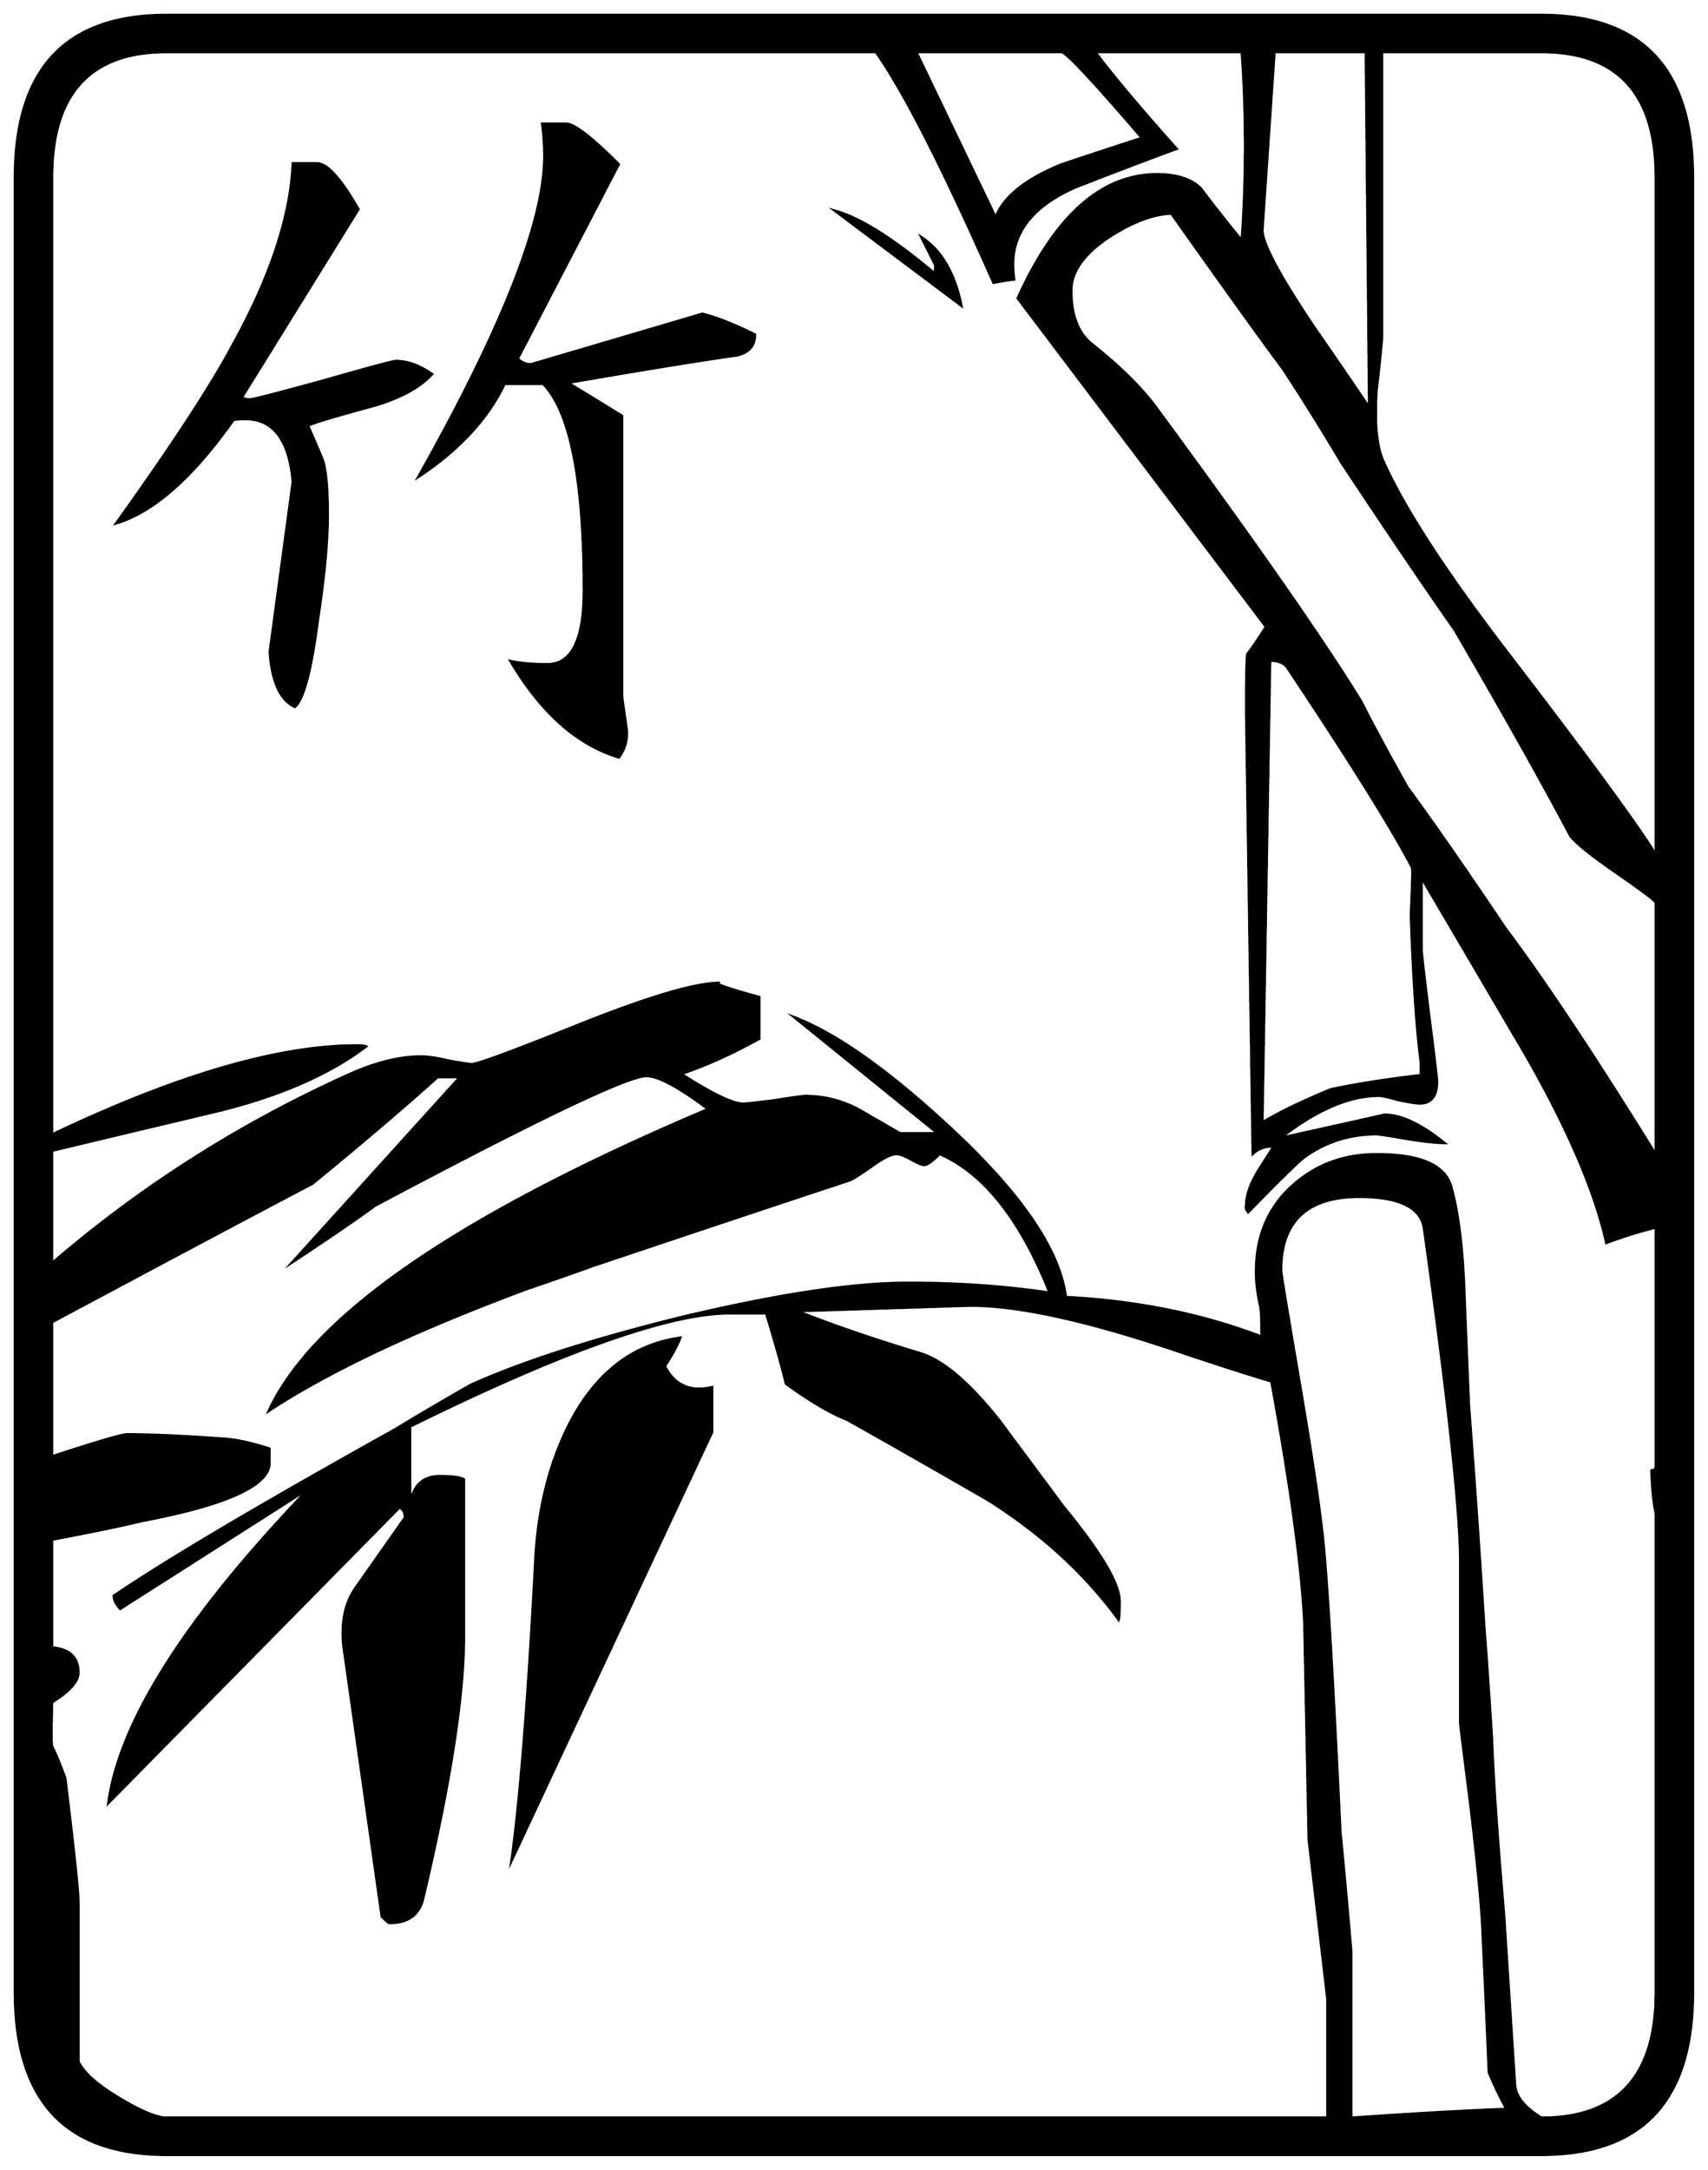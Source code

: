 


\begin{tikzpicture}[y=0.80pt, x=0.80pt, yscale=-1.0, xscale=1.0, inner sep=0pt, outer sep=0pt]
\begin{scope}[shift={(100.0,1706.0)},nonzero rule]
  \path[draw=.,fill=.,line width=1.600pt] (1578.0,244.0) .. controls
    (1578.0,342.667) and (1532.0,392.0) .. (1440.0,392.0) --
    (188.0,392.0) .. controls (96.0,392.0) and (50.0,342.667) ..
    (50.0,244.0) -- (50.0,-1408.0) .. controls (50.0,-1506.667)
    and (96.0,-1556.0) .. (188.0,-1556.0) -- (1440.0,-1556.0) ..
    controls (1532.0,-1556.0) and (1578.0,-1506.667) ..
    (1578.0,-1408.0) -- (1578.0,244.0) -- cycle(1283.0,-1199.0)
    -- (1280.0,-1522.0) -- (1197.0,-1522.0) -- (1186.0,-1360.0)
    .. controls (1186.0,-1348.0) and (1201.667,-1318.667) ..
    (1233.0,-1272.0) .. controls (1249.667,-1248.0) and
    (1266.333,-1223.667) .. (1283.0,-1199.0) -- cycle(1544.0,-792.0)
    -- (1544.0,-1408.0) .. controls (1544.0,-1484.0) and
    (1509.333,-1522.0) .. (1440.0,-1522.0) -- (1295.0,-1522.0) --
    (1295.0,-1263.0) .. controls (1293.667,-1247.0) and
    (1292.0,-1231.0) .. (1290.0,-1215.0) .. controls
    (1288.0,-1185.0) and (1290.0,-1163.333) .. (1296.0,-1150.0) ..
    controls (1315.333,-1106.667) and (1354.0,-1047.333) ..
    (1412.0,-972.0) .. controls (1482.667,-880.0) and
    (1526.667,-820.0) .. (1544.0,-792.0) -- cycle(1076.0,-1444.0)
    .. controls (1031.333,-1496.0) and (1007.0,-1522.0) ..
    (1003.0,-1522.0) -- (871.0,-1522.0) -- (943.0,-1372.0) ..
    controls (950.333,-1390.667) and (970.333,-1406.667) ..
    (1003.0,-1420.0) .. controls (1027.0,-1428.0) and
    (1051.333,-1436.0) .. (1076.0,-1444.0) -- cycle(1544.0,-519.0)
    -- (1544.0,-748.0) .. controls (1544.0,-749.333) and
    (1532.0,-758.333) .. (1508.0,-775.0) .. controls
    (1484.0,-791.667) and (1470.0,-803.0) .. (1466.0,-809.0) ..
    controls (1441.333,-855.667) and (1406.333,-918.0) ..
    (1361.0,-996.0) .. controls (1335.667,-1032.0) and
    (1301.333,-1082.667) .. (1258.0,-1148.0) .. controls
    (1239.333,-1179.333) and (1221.667,-1207.667) .. (1205.0,-1233.0) ..
    controls (1180.333,-1266.333) and (1146.333,-1313.667) ..
    (1103.0,-1375.0) .. controls (1086.333,-1374.333) and
    (1067.667,-1367.333) .. (1047.0,-1354.0) .. controls
    (1023.667,-1338.667) and (1012.0,-1322.333) .. (1012.0,-1305.0) ..
    controls (1012.0,-1283.0) and (1018.0,-1267.0) ..
    (1030.0,-1257.0) .. controls (1056.0,-1236.333) and
    (1075.667,-1217.0) .. (1089.0,-1199.0) .. controls
    (1178.333,-1077.667) and (1240.667,-988.333) .. (1276.0,-931.0) ..
    controls (1285.333,-912.333) and (1299.333,-886.333) ..
    (1318.0,-853.0) .. controls (1342.0,-820.333) and
    (1371.667,-777.667) .. (1407.0,-725.0) .. controls
    (1443.0,-677.0) and (1488.667,-608.333) .. (1544.0,-519.0) --
    cycle(1330.0,-591.0) -- (1330.0,-603.0) .. controls
    (1326.0,-633.667) and (1323.0,-678.333) .. (1321.0,-737.0) ..
    controls (1322.333,-764.333) and (1322.667,-778.667) ..
    (1322.0,-780.0) .. controls (1304.0,-814.667) and
    (1266.333,-875.0) .. (1209.0,-961.0) .. controls
    (1206.333,-965.667) and (1201.0,-968.0) .. (1193.0,-968.0) --
    (1186.0,-548.0) .. controls (1200.0,-556.667) and
    (1220.667,-566.667) .. (1248.0,-578.0) .. controls
    (1269.333,-582.667) and (1296.667,-587.0) .. (1330.0,-591.0) --
    cycle(1544.0,244.0) -- (1544.0,-192.0) .. controls
    (1542.0,-200.667) and (1540.667,-213.667) .. (1540.0,-231.0) ..
    controls (1540.667,-231.667) and (1541.667,-231.667) ..
    (1543.0,-231.0) .. controls (1543.0,-231.667) and
    (1543.333,-232.667) .. (1544.0,-234.0) -- (1544.0,-452.0) ..
    controls (1530.0,-448.667) and (1515.0,-444.0) ..
    (1499.0,-438.0) .. controls (1488.333,-485.333) and
    (1463.667,-542.667) .. (1425.0,-610.0) .. controls
    (1393.667,-663.333) and (1362.333,-716.667) .. (1331.0,-770.0) --
    (1331.0,-705.0) .. controls (1331.0,-701.667) and
    (1333.333,-681.333) .. (1338.0,-644.0) .. controls
    (1342.667,-607.333) and (1345.0,-587.667) .. (1345.0,-585.0) ..
    controls (1345.0,-571.667) and (1339.667,-565.0) ..
    (1329.0,-565.0) .. controls (1326.333,-565.0) and
    (1320.0,-566.0) .. (1310.0,-568.0) .. controls
    (1300.667,-570.667) and (1294.667,-572.0) .. (1292.0,-572.0) ..
    controls (1265.333,-572.0) and (1235.667,-559.333) ..
    (1203.0,-534.0) .. controls (1266.333,-548.0) and
    (1297.667,-555.0) .. (1297.0,-555.0) .. controls
    (1312.333,-555.0) and (1330.667,-546.333) .. (1352.0,-529.0) ..
    controls (1344.0,-529.0) and (1332.0,-530.333) ..
    (1316.0,-533.0) .. controls (1300.667,-535.667) and
    (1292.0,-537.0) .. (1290.0,-537.0) .. controls
    (1265.333,-537.0) and (1243.333,-530.0) .. (1224.0,-516.0) ..
    controls (1218.667,-512.0) and (1201.667,-495.333) ..
    (1173.0,-466.0) .. controls (1171.0,-468.0) and
    (1170.333,-470.0) .. (1171.0,-472.0) .. controls
    (1171.0,-481.333) and (1174.667,-492.0) .. (1182.0,-504.0) ..
    controls (1191.333,-518.667) and (1196.0,-526.0) ..
    (1196.0,-526.0) .. controls (1188.0,-526.0) and
    (1181.667,-523.667) .. (1177.0,-519.0) -- (1171.0,-923.0) ..
    controls (1171.0,-951.0) and (1171.333,-968.0) ..
    (1172.0,-974.0) .. controls (1176.667,-980.0) and
    (1182.333,-988.333) .. (1189.0,-999.0) -- (963.0,-1298.0) ..
    controls (997.0,-1373.333) and (1039.333,-1411.0) ..
    (1090.0,-1411.0) .. controls (1108.0,-1411.0) and
    (1121.333,-1406.667) .. (1130.0,-1398.0) .. controls
    (1142.0,-1382.0) and (1154.333,-1366.333) .. (1167.0,-1351.0) ..
    controls (1169.0,-1377.667) and (1170.0,-1406.333) ..
    (1170.0,-1437.0) .. controls (1170.0,-1467.0) and
    (1169.0,-1495.333) .. (1167.0,-1522.0) -- (1034.0,-1522.0) ..
    controls (1050.0,-1500.667) and (1074.667,-1471.333) ..
    (1108.0,-1434.0) .. controls (1077.333,-1422.667) and
    (1046.667,-1411.0) .. (1016.0,-1399.0) .. controls
    (978.0,-1382.333) and (959.0,-1359.0) .. (959.0,-1329.0) ..
    controls (959.0,-1324.333) and (959.333,-1319.667) ..
    (960.0,-1315.0) .. controls (958.0,-1315.0) and
    (951.667,-1314.0) .. (941.0,-1312.0) .. controls
    (895.0,-1416.0) and (859.333,-1486.0) .. (834.0,-1522.0) --
    (188.0,-1522.0) .. controls (118.667,-1522.0) and
    (84.0,-1484.0) .. (84.0,-1408.0) -- (84.0,-537.0) ..
    controls (197.333,-591.0) and (289.667,-618.0) .. (361.0,-618.0)
    .. controls (366.333,-618.0) and (369.333,-617.667) ..
    (370.0,-617.0) .. controls (336.667,-591.667) and (291.667,-572.0)
    .. (235.0,-558.0) .. controls (184.333,-546.0) and
    (134.0,-534.0) .. (84.0,-522.0) -- (84.0,-420.0) .. controls
    (165.333,-490.0) and (255.667,-547.333) .. (355.0,-592.0) ..
    controls (379.0,-602.667) and (400.667,-608.0) .. (420.0,-608.0)
    .. controls (426.0,-608.0) and (434.667,-606.667) ..
    (446.0,-604.0) .. controls (457.333,-602.0) and (464.0,-601.0)
    .. (466.0,-601.0) .. controls (471.333,-601.0) and
    (504.667,-613.333) .. (566.0,-638.0) .. controls (628.0,-662.667)
    and (670.0,-675.0) .. (692.0,-675.0) .. controls
    (684.667,-675.0) and (696.667,-670.667) .. (728.0,-662.0) --
    (728.0,-624.0) .. controls (702.667,-610.0) and (679.0,-599.333)
    .. (657.0,-592.0) .. controls (685.0,-574.0) and
    (703.667,-565.0) .. (713.0,-565.0) .. controls (715.667,-565.0)
    and (725.0,-566.0) .. (741.0,-568.0) .. controls
    (757.667,-570.667) and (767.333,-572.0) .. (770.0,-572.0) ..
    controls (786.667,-572.0) and (802.667,-568.0) .. (818.0,-560.0)
    .. controls (830.667,-552.667) and (843.333,-545.333) ..
    (856.0,-538.0) .. controls (864.0,-538.0) and (875.333,-538.0)
    .. (890.0,-538.0) -- (759.0,-644.0) .. controls
    (797.667,-629.333) and (845.333,-595.667) .. (902.0,-543.0) ..
    controls (966.667,-483.0) and (1001.667,-431.667) ..
    (1007.0,-389.0) .. controls (1071.667,-385.667) and
    (1131.0,-373.667) .. (1185.0,-353.0) .. controls
    (1185.0,-367.667) and (1184.667,-376.667) .. (1184.0,-380.0) ..
    controls (1181.333,-391.333) and (1180.0,-402.0) ..
    (1180.0,-412.0) .. controls (1180.0,-445.333) and
    (1191.667,-472.0) .. (1215.0,-492.0) .. controls
    (1235.667,-510.0) and (1260.667,-519.0) .. (1290.0,-519.0) ..
    controls (1330.0,-519.0) and (1352.667,-509.0) ..
    (1358.0,-489.0) .. controls (1364.667,-465.0) and
    (1368.667,-432.0) .. (1370.0,-390.0) .. controls
    (1371.333,-356.667) and (1372.667,-323.667) .. (1374.0,-291.0) ..
    controls (1379.333,-220.333) and (1384.0,-153.0) ..
    (1388.0,-89.0) .. controls (1390.0,-63.667) and (1392.333,-29.667)
    .. (1395.0,13.0) .. controls (1396.333,49.667) and
    (1400.0,103.0) .. (1406.0,173.0) .. controls (1406.667,183.667)
    and (1410.0,235.333) .. (1416.0,328.0) .. controls
    (1416.667,338.667) and (1424.667,348.667) .. (1440.0,358.0) ..
    controls (1509.333,358.0) and (1544.0,320.0) .. (1544.0,244.0)
    -- cycle(1408.0,350.0) .. controls (1403.333,342.0) and
    (1398.0,331.0) .. (1392.0,317.0) .. controls (1390.667,285.0)
    and (1388.667,240.333) .. (1386.0,183.0) .. controls
    (1384.667,159.0) and (1381.0,122.0) .. (1375.0,72.0) ..
    controls (1369.0,24.667) and (1366.0,0.667) .. (1366.0,0.0) --
    (1366.0,-146.0) .. controls (1366.0,-192.667) and
    (1355.0,-294.333) .. (1333.0,-451.0) .. controls
    (1330.333,-470.333) and (1310.667,-480.0) .. (1274.0,-480.0) ..
    controls (1226.667,-480.0) and (1203.0,-457.667) ..
    (1203.0,-413.0) .. controls (1203.0,-411.0) and
    (1208.0,-380.667) .. (1218.0,-322.0) .. controls
    (1229.333,-256.0) and (1236.667,-208.333) .. (1240.0,-179.0) ..
    controls (1244.0,-149.667) and (1249.667,-57.333) .. (1257.0,98.0)
    .. controls (1260.333,132.0) and (1263.667,168.667) ..
    (1267.0,208.0) -- (1267.0,358.0) .. controls (1325.667,354.0)
    and (1372.667,351.333) .. (1408.0,350.0) -- cycle(1245.0,358.0)
    -- (1245.0,250.0) -- (1228.0,105.0) -- (1224.0,-93.0) ..
    controls (1221.333,-144.333) and (1211.333,-217.333) ..
    (1194.0,-312.0) .. controls (1174.0,-318.0) and
    (1148.0,-326.333) .. (1116.0,-337.0) .. controls
    (1030.667,-366.333) and (965.333,-381.0) .. (920.0,-381.0) --
    (763.0,-376.0) .. controls (797.0,-362.667) and (834.0,-350.0)
    .. (874.0,-338.0) .. controls (894.667,-332.0) and
    (919.0,-311.333) .. (947.0,-276.0) .. controls (966.333,-250.0)
    and (985.667,-224.0) .. (1005.0,-198.0) .. controls
    (1039.0,-156.667) and (1056.0,-128.0) .. (1056.0,-112.0) ..
    controls (1056.0,-102.0) and (1055.667,-96.333) ..
    (1055.0,-95.0) .. controls (1024.333,-137.0) and
    (984.667,-173.333) .. (936.0,-204.0) .. controls (893.333,-228.667)
    and (850.667,-253.0) .. (808.0,-277.0) .. controls
    (792.667,-283.0) and (774.0,-294.0) .. (752.0,-310.0) ..
    controls (748.667,-324.0) and (742.667,-345.333) .. (734.0,-374.0)
    -- (701.0,-374.0) .. controls (646.333,-374.0) and
    (549.333,-339.667) .. (410.0,-271.0) -- (410.0,-201.0) ..
    controls (412.667,-217.667) and (421.667,-226.0) .. (437.0,-226.0)
    .. controls (448.333,-226.0) and (455.667,-225.0) ..
    (459.0,-223.0) -- (459.0,-76.0) .. controls (458.333,-21.333)
    and (446.0,56.667) .. (422.0,158.0) .. controls (418.667,173.333)
    and (408.333,181.0) .. (391.0,181.0) .. controls (390.333,181.0)
    and (388.0,179.0) .. (384.0,175.0) -- (349.0,-72.0) ..
    controls (347.0,-93.333) and (350.667,-110.667) .. (360.0,-124.0)
    .. controls (390.0,-166.667) and (405.0,-188.0) ..
    (405.0,-188.0) .. controls (405.0,-193.333) and (403.333,-196.333)
    .. (400.0,-197.0) -- (135.0,72.0) .. controls (145.0,-2.667)
    and (205.667,-98.0) .. (317.0,-214.0) -- (146.0,-105.0) ..
    controls (142.0,-109.0) and (140.0,-113.0) .. (140.0,-117.0)
    .. controls (188.0,-149.667) and (273.667,-200.333) ..
    (397.0,-269.0) .. controls (414.333,-279.667) and (437.0,-293.0)
    .. (465.0,-309.0) .. controls (512.333,-330.333) and
    (576.667,-351.0) .. (658.0,-371.0) .. controls (744.667,-391.667)
    and (813.333,-402.0) .. (864.0,-402.0) .. controls
    (908.667,-402.0) and (951.333,-399.0) .. (992.0,-393.0) ..
    controls (965.333,-459.667) and (932.0,-501.667) .. (892.0,-519.0)
    .. controls (885.333,-512.333) and (880.667,-509.0) ..
    (878.0,-509.0) .. controls (876.0,-509.0) and (872.0,-510.667)
    .. (866.0,-514.0) .. controls (860.0,-517.333) and
    (855.667,-519.0) .. (853.0,-519.0) .. controls (848.333,-519.0)
    and (841.333,-515.667) .. (832.0,-509.0) .. controls
    (820.667,-501.0) and (813.333,-496.333) .. (810.0,-495.0) ..
    controls (753.333,-476.333) and (675.333,-450.333) .. (576.0,-417.0)
    .. controls (561.333,-411.667) and (541.333,-404.667) ..
    (516.0,-396.0) .. controls (414.0,-358.0) and (335.667,-321.0)
    .. (281.0,-285.0) .. controls (321.0,-372.333) and
    (454.333,-464.0) .. (681.0,-560.0) .. controls (654.333,-580.0)
    and (635.667,-590.0) .. (625.0,-590.0) .. controls
    (608.333,-590.0) and (526.0,-550.667) .. (378.0,-472.0) ..
    controls (362.667,-460.667) and (337.333,-443.333) .. (302.0,-420.0)
    -- (455.0,-589.0) -- (435.0,-589.0) .. controls
    (403.0,-560.333) and (365.0,-528.0) .. (321.0,-492.0) ..
    controls (267.667,-464.0) and (188.667,-422.0) .. (84.0,-366.0)
    -- (84.0,-244.0) .. controls (124.667,-257.333) and
    (147.333,-264.0) .. (152.0,-264.0) .. controls (174.667,-264.0)
    and (204.333,-262.667) .. (241.0,-260.0) .. controls
    (251.667,-259.333) and (265.333,-256.333) .. (282.0,-251.0) --
    (282.0,-238.0) .. controls (282.0,-217.333) and (243.333,-199.667)
    .. (166.0,-185.0) .. controls (146.667,-180.333) and
    (119.333,-174.667) .. (84.0,-168.0) -- (84.0,-70.0) .. controls
    (100.0,-68.667) and (108.0,-61.0) .. (108.0,-47.0) .. controls
    (108.0,-39.0) and (100.0,-30.0) .. (84.0,-20.0) .. controls
    (83.333,4.667) and (83.333,18.0) .. (84.0,20.0) .. controls
    (87.333,26.667) and (91.333,36.333) .. (96.0,49.0) .. controls
    (104.0,114.333) and (108.0,152.0) .. (108.0,162.0) --
    (108.0,307.0) .. controls (112.667,317.0) and (125.0,328.0) ..
    (145.0,340.0) .. controls (165.0,352.0) and (179.333,358.0) ..
    (188.0,358.0) -- (1245.0,358.0) -- cycle(912.0,-1291.0) --
    (796.0,-1378.0) .. controls (818.667,-1372.0) and
    (848.667,-1353.333) .. (886.0,-1322.0) .. controls
    (887.333,-1320.667) and (888.0,-1322.667) .. (888.0,-1328.0) ..
    controls (888.0,-1328.0) and (883.667,-1336.667) ..
    (875.0,-1354.0) .. controls (893.667,-1342.0) and
    (906.0,-1321.0) .. (912.0,-1291.0) -- cycle(724.0,-1265.0)
    .. controls (724.0,-1255.0) and (718.667,-1248.667) ..
    (708.0,-1246.0) .. controls (674.667,-1241.333) and
    (623.333,-1233.0) .. (554.0,-1221.0) .. controls
    (564.0,-1215.0) and (580.333,-1205.0) .. (603.0,-1191.0) --
    (603.0,-935.0) .. controls (604.333,-925.667) and (605.667,-916.333)
    .. (607.0,-907.0) .. controls (608.333,-897.0) and
    (606.0,-888.0) .. (600.0,-880.0) .. controls (562.0,-891.333)
    and (529.0,-920.667) .. (501.0,-968.0) .. controls
    (509.667,-966.0) and (521.0,-965.0) .. (535.0,-965.0) ..
    controls (557.0,-965.0) and (568.0,-987.333) ..
    (568.0,-1032.0) .. controls (568.0,-1132.0) and
    (555.667,-1194.667) .. (531.0,-1220.0) -- (496.0,-1220.0) ..
    controls (480.667,-1188.0) and (454.333,-1159.667) ..
    (417.0,-1135.0) .. controls (493.667,-1271.0) and
    (532.0,-1368.333) .. (532.0,-1427.0) .. controls
    (532.0,-1437.667) and (531.333,-1447.667) .. (530.0,-1457.0) --
    (552.0,-1457.0) .. controls (559.333,-1457.0) and
    (575.333,-1444.667) .. (600.0,-1420.0) -- (508.0,-1243.0) ..
    controls (511.333,-1239.667) and (515.333,-1238.0) ..
    (520.0,-1238.0) -- (676.0,-1284.0) .. controls
    (689.333,-1280.667) and (705.333,-1274.333) .. (724.0,-1265.0) --
    cycle(430.0,-1229.0) .. controls (419.333,-1217.0) and
    (401.667,-1207.333) .. (377.0,-1200.0) .. controls
    (342.333,-1190.667) and (322.333,-1184.667) .. (317.0,-1182.0) ..
    controls (320.333,-1174.667) and (324.667,-1164.667) ..
    (330.0,-1152.0) .. controls (333.333,-1143.333) and
    (335.0,-1126.333) .. (335.0,-1101.0) .. controls
    (335.0,-1076.333) and (332.0,-1044.333) .. (326.0,-1005.0) ..
    controls (320.0,-959.0) and (313.0,-932.667) .. (305.0,-926.0)
    .. controls (291.667,-932.0) and (284.0,-948.667) ..
    (282.0,-976.0) -- (303.0,-1131.0) .. controls
    (299.667,-1169.0) and (285.333,-1188.0) .. (260.0,-1188.0) ..
    controls (254.667,-1188.0) and (251.0,-1187.667) ..
    (249.0,-1187.0) .. controls (211.667,-1134.333) and
    (176.0,-1103.0) .. (142.0,-1093.0) .. controls
    (192.667,-1163.667) and (228.0,-1217.667) .. (248.0,-1255.0) ..
    controls (282.667,-1317.667) and (301.0,-1373.0) ..
    (303.0,-1421.0) -- (325.0,-1421.0) .. controls
    (334.333,-1421.0) and (347.0,-1407.0) .. (363.0,-1379.0) --
    (257.0,-1208.0) .. controls (258.333,-1206.667) and
    (260.667,-1206.0) .. (264.0,-1206.0) .. controls
    (266.667,-1206.0) and (288.667,-1211.667) .. (330.0,-1223.0) ..
    controls (372.0,-1235.0) and (394.333,-1241.0) ..
    (397.0,-1241.0) .. controls (407.667,-1241.0) and
    (418.667,-1237.0) .. (430.0,-1229.0) -- cycle(685.0,-266.0) --
    (502.0,125.0) .. controls (510.0,67.667) and (517.333,-25.0) ..
    (524.0,-153.0) .. controls (526.667,-197.667) and (536.667,-237.333)
    .. (554.0,-272.0) .. controls (578.0,-319.333) and
    (612.0,-346.0) .. (656.0,-352.0) .. controls (654.0,-346.0)
    and (649.333,-337.333) .. (642.0,-326.0) .. controls
    (650.667,-308.667) and (665.0,-302.333) .. (685.0,-307.0) --
    (685.0,-266.0) -- cycle;
\end{scope}

\end{tikzpicture}

